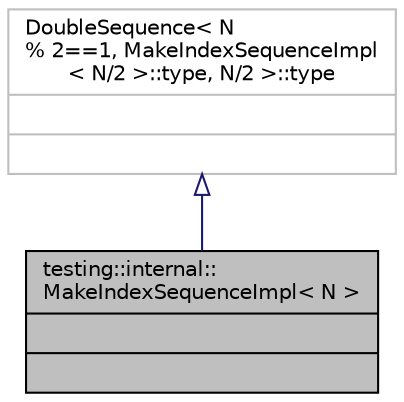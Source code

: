 digraph "testing::internal::MakeIndexSequenceImpl&lt; N &gt;"
{
 // LATEX_PDF_SIZE
  bgcolor="transparent";
  edge [fontname="Helvetica",fontsize="10",labelfontname="Helvetica",labelfontsize="10"];
  node [fontname="Helvetica",fontsize="10",shape=record];
  Node1 [label="{testing::internal::\lMakeIndexSequenceImpl\< N \>\n||}",height=0.2,width=0.4,color="black", fillcolor="grey75", style="filled", fontcolor="black",tooltip=" "];
  Node2 -> Node1 [dir="back",color="midnightblue",fontsize="10",style="solid",arrowtail="onormal",fontname="Helvetica"];
  Node2 [label="{DoubleSequence\< N \l% 2==1, MakeIndexSequenceImpl\l\< N/2 \>::type, N/2 \>::type\n||}",height=0.2,width=0.4,color="grey75",tooltip=" "];
}

